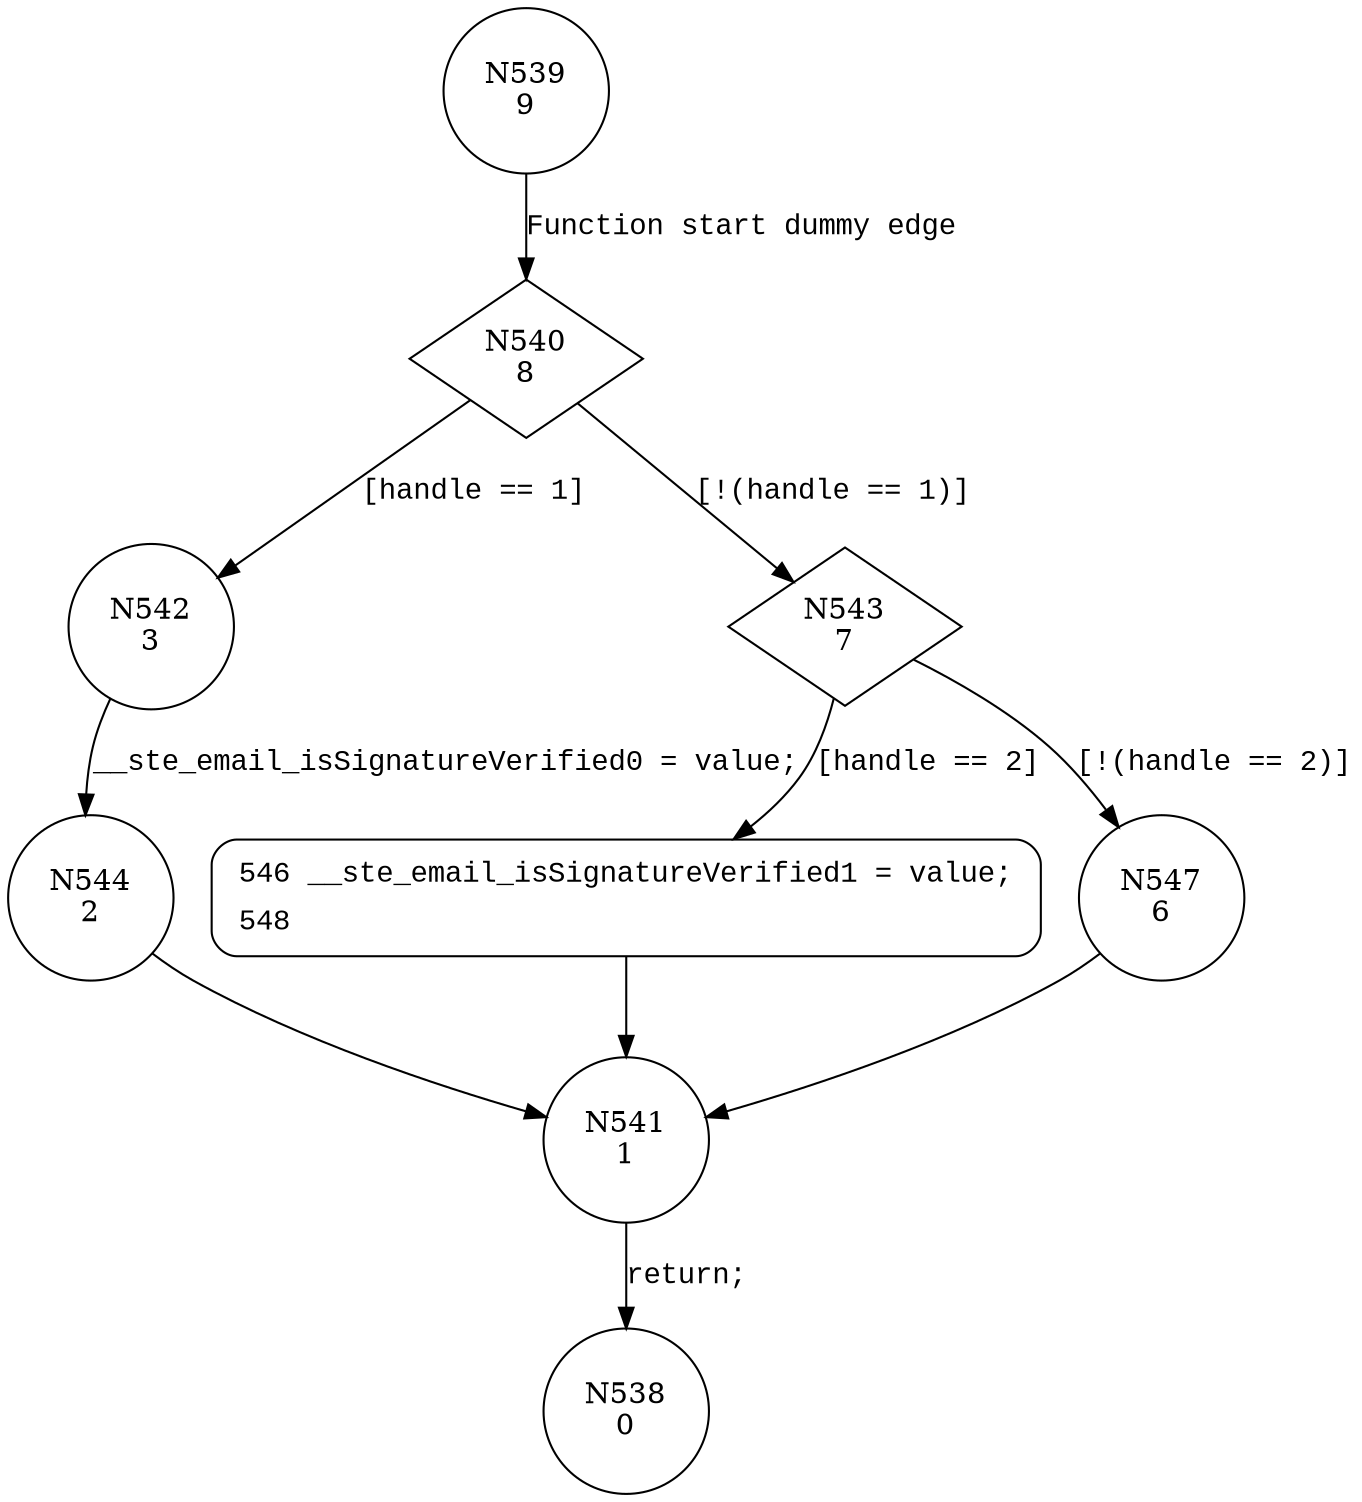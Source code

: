 digraph setEmailIsSignatureVerified {
539 [shape="circle" label="N539\n9"]
540 [shape="diamond" label="N540\n8"]
542 [shape="circle" label="N542\n3"]
543 [shape="diamond" label="N543\n7"]
546 [shape="circle" label="N546\n5"]
547 [shape="circle" label="N547\n6"]
541 [shape="circle" label="N541\n1"]
538 [shape="circle" label="N538\n0"]
544 [shape="circle" label="N544\n2"]
546 [style="filled,bold" penwidth="1" fillcolor="white" fontname="Courier New" shape="Mrecord" label=<<table border="0" cellborder="0" cellpadding="3" bgcolor="white"><tr><td align="right">546</td><td align="left">__ste_email_isSignatureVerified1 = value;</td></tr><tr><td align="right">548</td><td align="left"></td></tr></table>>]
546 -> 541[label=""]
539 -> 540 [label="Function start dummy edge" fontname="Courier New"]
540 -> 542 [label="[handle == 1]" fontname="Courier New"]
540 -> 543 [label="[!(handle == 1)]" fontname="Courier New"]
543 -> 546 [label="[handle == 2]" fontname="Courier New"]
543 -> 547 [label="[!(handle == 2)]" fontname="Courier New"]
541 -> 538 [label="return;" fontname="Courier New"]
542 -> 544 [label="__ste_email_isSignatureVerified0 = value;" fontname="Courier New"]
547 -> 541 [label="" fontname="Courier New"]
544 -> 541 [label="" fontname="Courier New"]
}